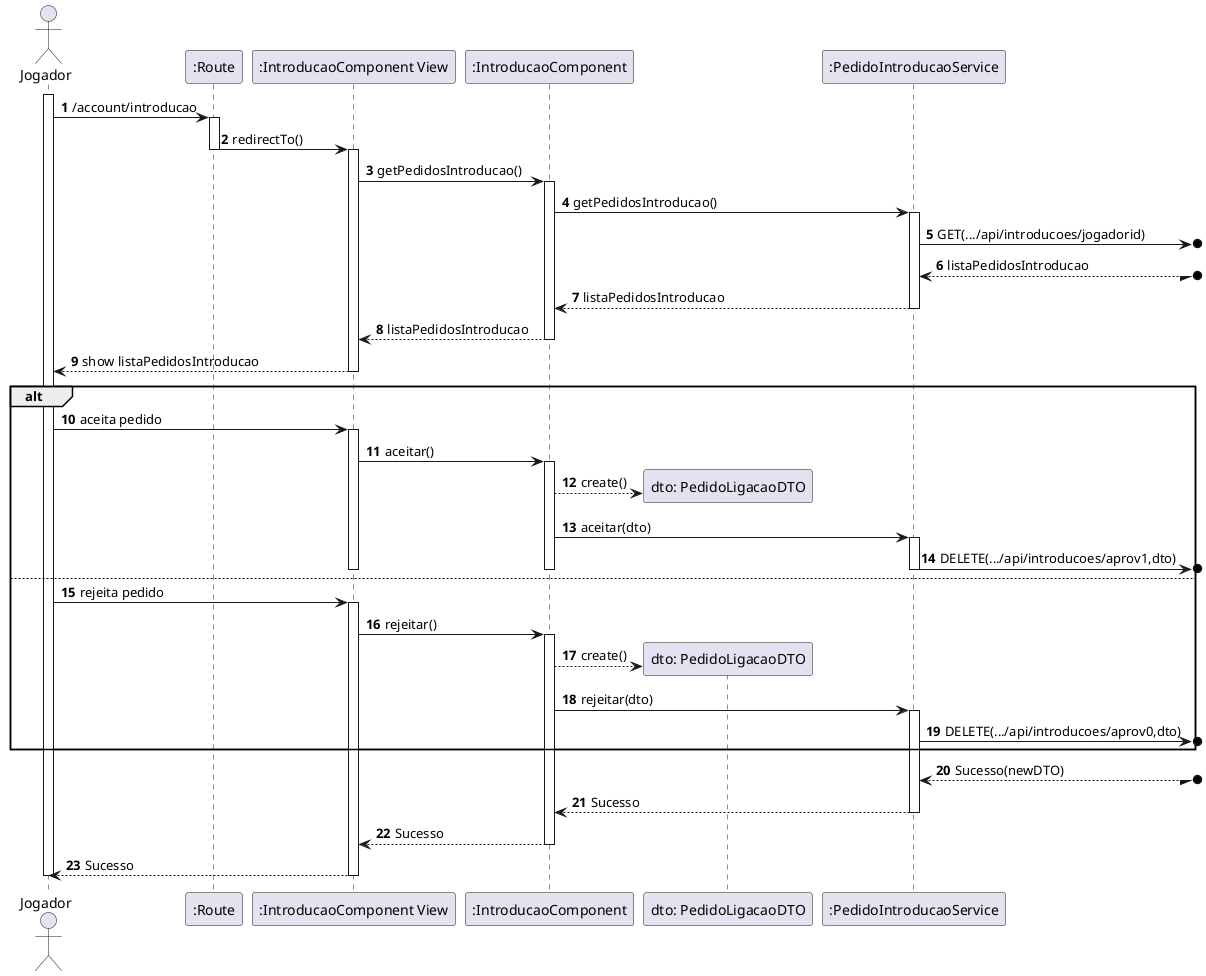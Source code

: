 ﻿@startuml
'https://plantuml.com/sequence-diagram

autonumber

actor "Jogador" as J

participant ":Route" as R
participant ":IntroducaoComponent View" as CV
participant ":IntroducaoComponent" as C
participant "dto: PedidoLigacaoDTO" as DTO
participant ":PedidoIntroducaoService" as SERV

activate J
    J->R : /account/introducao
    activate R
        R->CV : redirectTo()
    deactivate R
    activate CV
        CV->C : getPedidosIntroducao()
        activate C
            C->SERV : getPedidosIntroducao()
                activate SERV
                    SERV->o] : GET(.../api/introducoes/jogadorid)
                    SERV<--/o] : listaPedidosIntroducao
                    SERV-->C : listaPedidosIntroducao
                deactivate SERV
            C-->CV : listaPedidosIntroducao
        deactivate C
        CV-->J : show listaPedidosIntroducao
    deactivate CV
    alt
    J->CV : aceita pedido
    activate CV
        CV->C : aceitar()
        activate C
            C-->DTO ** : create()
            C->SERV : aceitar(dto)
            activate SERV
                SERV->o] : DELETE(.../api/introducoes/aprov1,dto)
            deactivate SERV
        deactivate C
    deactivate CV
    else                
    J->CV : rejeita pedido
    activate CV
        CV->C : rejeitar()
        activate C
            C-->DTO ** : create()
            C->SERV : rejeitar(dto)
            activate SERV
                SERV->o] : DELETE(.../api/introducoes/aprov0,dto)
    end
                SERV<--/o] : Sucesso(newDTO)
                SERV-->C : Sucesso
            deactivate SERV
        C-->CV : Sucesso
        deactivate C
        CV-->J : Sucesso
    deactivate CV
deactivate J
            
        
   
        

@enduml